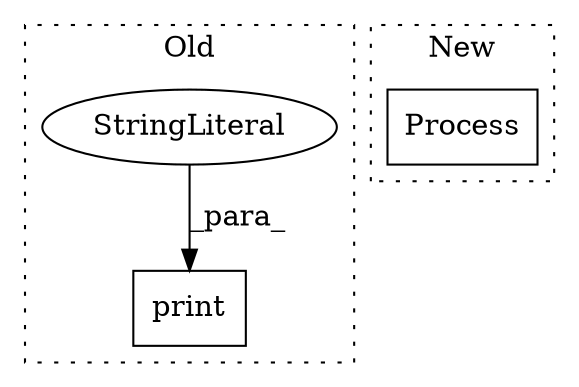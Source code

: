 digraph G {
subgraph cluster0 {
1 [label="print" a="32" s="6492,6528" l="6,1" shape="box"];
3 [label="StringLiteral" a="45" s="6498" l="19" shape="ellipse"];
label = "Old";
style="dotted";
}
subgraph cluster1 {
2 [label="Process" a="32" s="8201,8262" l="8,2" shape="box"];
label = "New";
style="dotted";
}
3 -> 1 [label="_para_"];
}